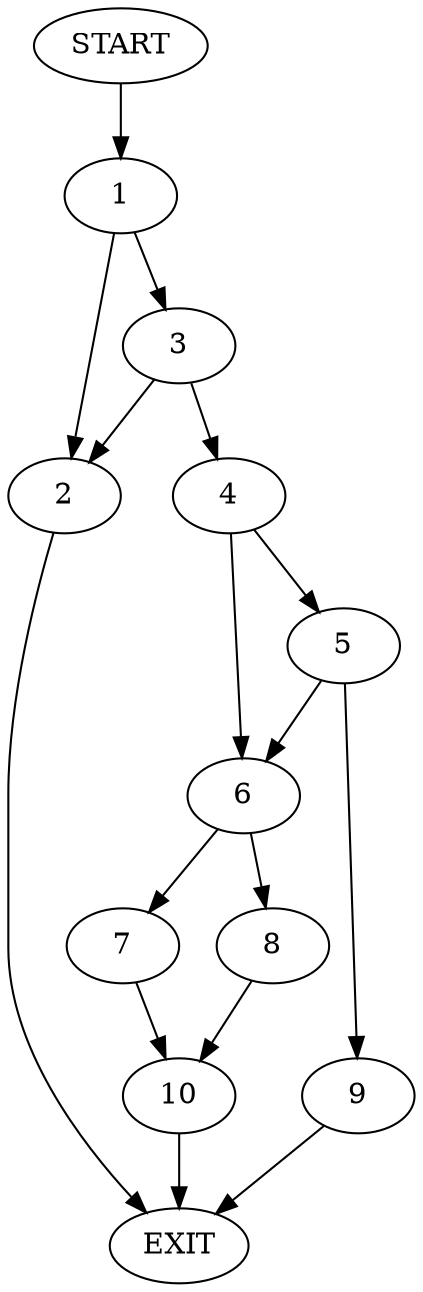 digraph {
0 [label="START"]
11 [label="EXIT"]
0 -> 1
1 -> 2
1 -> 3
2 -> 11
3 -> 4
3 -> 2
4 -> 5
4 -> 6
6 -> 7
6 -> 8
5 -> 9
5 -> 6
9 -> 11
8 -> 10
7 -> 10
10 -> 11
}
